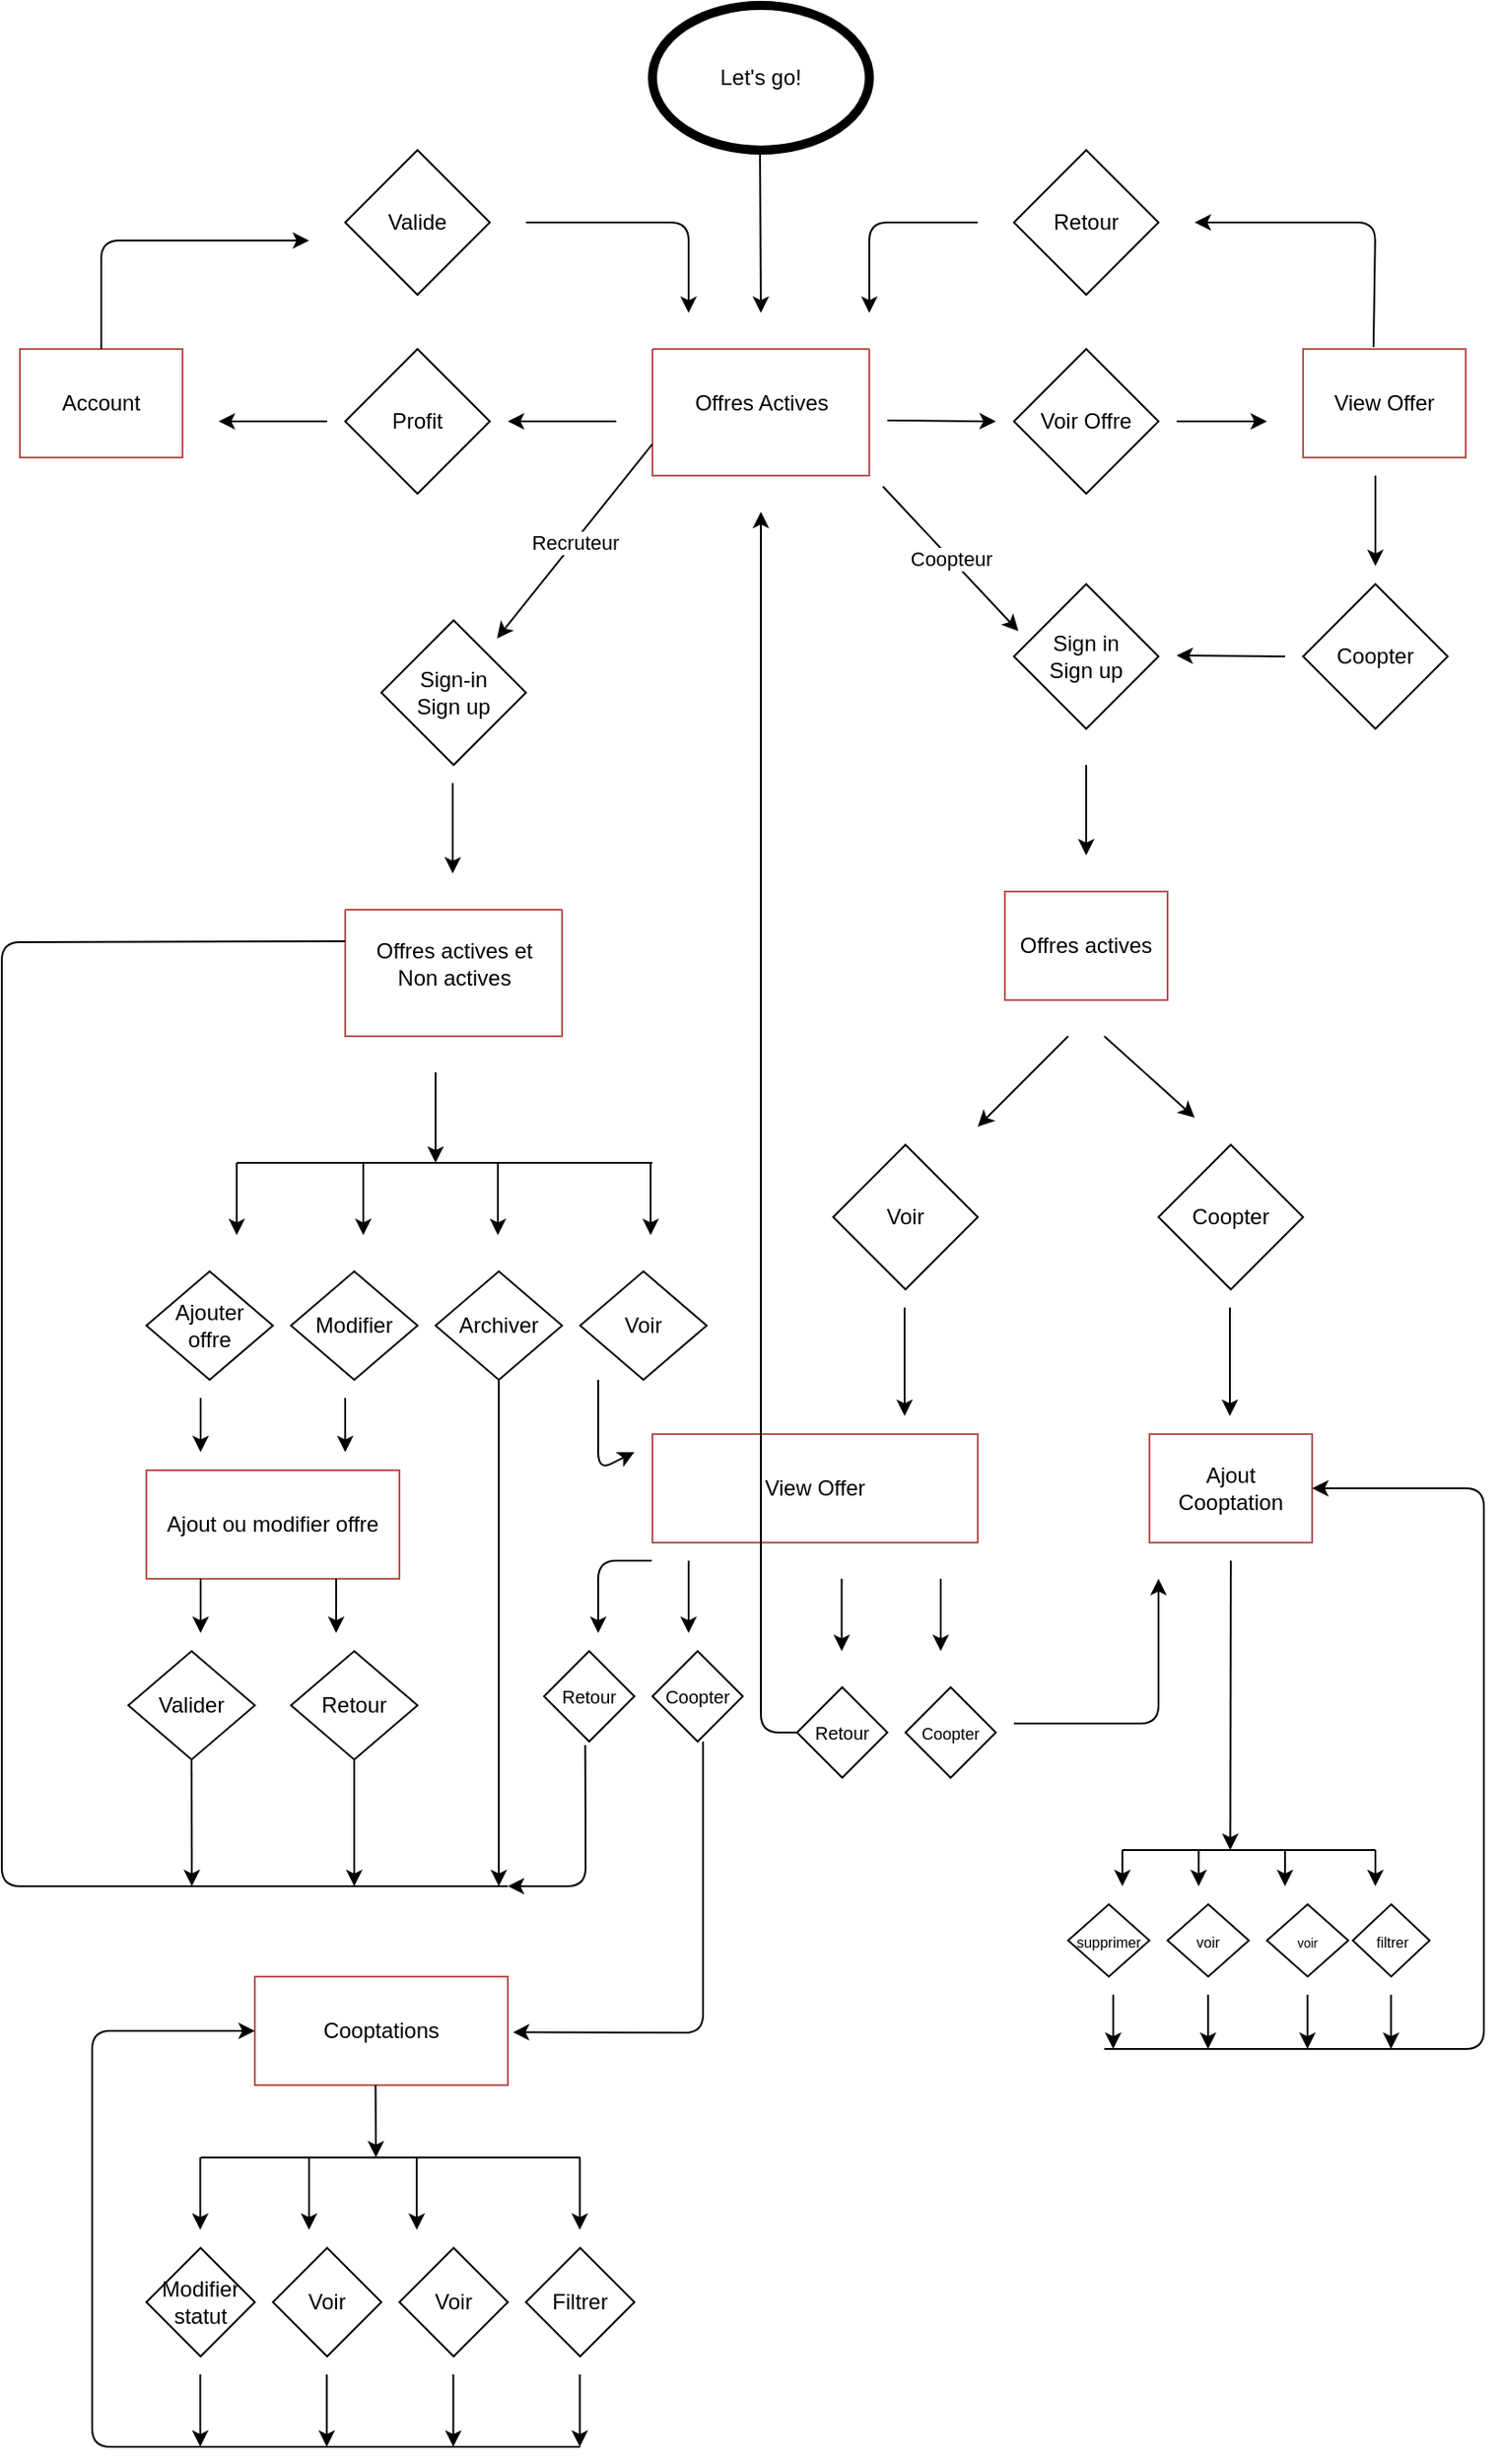 <mxfile version="14.7.4" type="github">
  <diagram name="Page-1" id="c7558073-3199-34d8-9f00-42111426c3f3">
    <mxGraphModel dx="1186" dy="536" grid="0" gridSize="10" guides="1" tooltips="1" connect="1" arrows="1" fold="1" page="0" pageScale="1" pageWidth="826" pageHeight="1169" background="none" math="0" shadow="0">
      <root>
        <mxCell id="0" />
        <mxCell id="1" parent="0" />
        <mxCell id="vt4hqVxNCYeQsPuiLrIM-98" value="Let&#39;s go!" style="ellipse;whiteSpace=wrap;html=1;strokeWidth=5;" parent="1" vertex="1">
          <mxGeometry x="360" y="50" width="120" height="80" as="geometry" />
        </mxCell>
        <mxCell id="vt4hqVxNCYeQsPuiLrIM-99" value="" style="endArrow=classic;html=1;" parent="1" edge="1">
          <mxGeometry width="50" height="50" relative="1" as="geometry">
            <mxPoint x="419.5" y="130" as="sourcePoint" />
            <mxPoint x="420" y="220" as="targetPoint" />
          </mxGeometry>
        </mxCell>
        <mxCell id="vt4hqVxNCYeQsPuiLrIM-100" value="" style="swimlane;startSize=0;fillColor=#f8cecc;strokeColor=#b85450;" parent="1" vertex="1">
          <mxGeometry x="360" y="240" width="120" height="70" as="geometry" />
        </mxCell>
        <mxCell id="vt4hqVxNCYeQsPuiLrIM-101" value="Offres Actives&lt;br&gt;" style="text;html=1;align=center;verticalAlign=middle;resizable=0;points=[];autosize=1;strokeColor=none;" parent="vt4hqVxNCYeQsPuiLrIM-100" vertex="1">
          <mxGeometry x="15" y="20" width="90" height="20" as="geometry" />
        </mxCell>
        <mxCell id="vt4hqVxNCYeQsPuiLrIM-102" value="" style="endArrow=classic;html=1;" parent="1" edge="1">
          <mxGeometry width="50" height="50" relative="1" as="geometry">
            <mxPoint x="340" y="280" as="sourcePoint" />
            <mxPoint x="280" y="280" as="targetPoint" />
          </mxGeometry>
        </mxCell>
        <mxCell id="vt4hqVxNCYeQsPuiLrIM-103" value="Profit" style="rhombus;whiteSpace=wrap;html=1;" parent="1" vertex="1">
          <mxGeometry x="190" y="240" width="80" height="80" as="geometry" />
        </mxCell>
        <mxCell id="vt4hqVxNCYeQsPuiLrIM-104" value="" style="endArrow=classic;html=1;" parent="1" edge="1">
          <mxGeometry width="50" height="50" relative="1" as="geometry">
            <mxPoint x="180" y="280" as="sourcePoint" />
            <mxPoint x="120" y="280" as="targetPoint" />
          </mxGeometry>
        </mxCell>
        <mxCell id="vt4hqVxNCYeQsPuiLrIM-107" value="Account" style="rounded=0;whiteSpace=wrap;html=1;strokeColor=#b85450;fillColor=none;" parent="1" vertex="1">
          <mxGeometry x="10" y="240" width="90" height="60" as="geometry" />
        </mxCell>
        <mxCell id="vt4hqVxNCYeQsPuiLrIM-108" value="" style="endArrow=classic;html=1;exitX=0.5;exitY=0;exitDx=0;exitDy=0;" parent="1" source="vt4hqVxNCYeQsPuiLrIM-107" edge="1">
          <mxGeometry width="50" height="50" relative="1" as="geometry">
            <mxPoint x="15" y="160" as="sourcePoint" />
            <mxPoint x="170" y="180" as="targetPoint" />
            <Array as="points">
              <mxPoint x="55" y="180" />
            </Array>
          </mxGeometry>
        </mxCell>
        <mxCell id="vt4hqVxNCYeQsPuiLrIM-109" value="Valide" style="rhombus;whiteSpace=wrap;html=1;" parent="1" vertex="1">
          <mxGeometry x="190" y="130" width="80" height="80" as="geometry" />
        </mxCell>
        <mxCell id="vt4hqVxNCYeQsPuiLrIM-111" value="" style="endArrow=classic;html=1;" parent="1" edge="1">
          <mxGeometry width="50" height="50" relative="1" as="geometry">
            <mxPoint x="290" y="170" as="sourcePoint" />
            <mxPoint x="380" y="220" as="targetPoint" />
            <Array as="points">
              <mxPoint x="380" y="170" />
            </Array>
          </mxGeometry>
        </mxCell>
        <mxCell id="vt4hqVxNCYeQsPuiLrIM-112" value="" style="endArrow=classic;html=1;" parent="1" edge="1">
          <mxGeometry width="50" height="50" relative="1" as="geometry">
            <mxPoint x="490" y="279.5" as="sourcePoint" />
            <mxPoint x="550" y="280" as="targetPoint" />
          </mxGeometry>
        </mxCell>
        <mxCell id="vt4hqVxNCYeQsPuiLrIM-113" value="Voir Offre" style="rhombus;whiteSpace=wrap;html=1;" parent="1" vertex="1">
          <mxGeometry x="560" y="240" width="80" height="80" as="geometry" />
        </mxCell>
        <mxCell id="vt4hqVxNCYeQsPuiLrIM-114" value="" style="endArrow=classic;html=1;" parent="1" edge="1">
          <mxGeometry width="50" height="50" relative="1" as="geometry">
            <mxPoint x="650" y="280" as="sourcePoint" />
            <mxPoint x="700" y="280" as="targetPoint" />
          </mxGeometry>
        </mxCell>
        <mxCell id="vt4hqVxNCYeQsPuiLrIM-117" value="View Offer" style="rounded=0;whiteSpace=wrap;html=1;strokeColor=#b85450;fillColor=none;" parent="1" vertex="1">
          <mxGeometry x="720" y="240" width="90" height="60" as="geometry" />
        </mxCell>
        <mxCell id="vt4hqVxNCYeQsPuiLrIM-118" value="" style="endArrow=classic;html=1;exitX=0.433;exitY=-0.017;exitDx=0;exitDy=0;exitPerimeter=0;" parent="1" source="vt4hqVxNCYeQsPuiLrIM-117" edge="1">
          <mxGeometry width="50" height="50" relative="1" as="geometry">
            <mxPoint x="760" y="230" as="sourcePoint" />
            <mxPoint x="660" y="170" as="targetPoint" />
            <Array as="points">
              <mxPoint x="760" y="170" />
            </Array>
          </mxGeometry>
        </mxCell>
        <mxCell id="vt4hqVxNCYeQsPuiLrIM-119" value="Retour" style="rhombus;whiteSpace=wrap;html=1;" parent="1" vertex="1">
          <mxGeometry x="560" y="130" width="80" height="80" as="geometry" />
        </mxCell>
        <mxCell id="vt4hqVxNCYeQsPuiLrIM-120" value="" style="endArrow=classic;html=1;" parent="1" edge="1">
          <mxGeometry width="50" height="50" relative="1" as="geometry">
            <mxPoint x="540" y="170" as="sourcePoint" />
            <mxPoint x="480" y="220" as="targetPoint" />
            <Array as="points">
              <mxPoint x="480" y="170" />
            </Array>
          </mxGeometry>
        </mxCell>
        <mxCell id="vt4hqVxNCYeQsPuiLrIM-123" value="" style="endArrow=classic;html=1;" parent="1" edge="1">
          <mxGeometry width="50" height="50" relative="1" as="geometry">
            <mxPoint x="760" y="310" as="sourcePoint" />
            <mxPoint x="760" y="360" as="targetPoint" />
          </mxGeometry>
        </mxCell>
        <mxCell id="vt4hqVxNCYeQsPuiLrIM-124" value="Coopter" style="rhombus;whiteSpace=wrap;html=1;" parent="1" vertex="1">
          <mxGeometry x="720" y="370" width="80" height="80" as="geometry" />
        </mxCell>
        <mxCell id="vt4hqVxNCYeQsPuiLrIM-126" value="" style="endArrow=classic;html=1;" parent="1" edge="1">
          <mxGeometry width="50" height="50" relative="1" as="geometry">
            <mxPoint x="710" y="410" as="sourcePoint" />
            <mxPoint x="650" y="409.5" as="targetPoint" />
          </mxGeometry>
        </mxCell>
        <mxCell id="vt4hqVxNCYeQsPuiLrIM-127" value="Sign in&lt;br&gt;Sign up" style="rhombus;whiteSpace=wrap;html=1;" parent="1" vertex="1">
          <mxGeometry x="560" y="370" width="80" height="80" as="geometry" />
        </mxCell>
        <mxCell id="vt4hqVxNCYeQsPuiLrIM-134" value="Sign-in&lt;br&gt;Sign up" style="rhombus;whiteSpace=wrap;html=1;" parent="1" vertex="1">
          <mxGeometry x="210" y="390" width="80" height="80" as="geometry" />
        </mxCell>
        <mxCell id="vt4hqVxNCYeQsPuiLrIM-135" value="" style="endArrow=classic;html=1;" parent="1" edge="1">
          <mxGeometry width="50" height="50" relative="1" as="geometry">
            <mxPoint x="600" y="470" as="sourcePoint" />
            <mxPoint x="600" y="520" as="targetPoint" />
          </mxGeometry>
        </mxCell>
        <mxCell id="vt4hqVxNCYeQsPuiLrIM-136" value="Offres actives" style="rounded=0;whiteSpace=wrap;html=1;strokeColor=#b85450;fillColor=none;" parent="1" vertex="1">
          <mxGeometry x="555" y="540" width="90" height="60" as="geometry" />
        </mxCell>
        <mxCell id="vt4hqVxNCYeQsPuiLrIM-139" value="" style="endArrow=classic;html=1;" parent="1" edge="1">
          <mxGeometry width="50" height="50" relative="1" as="geometry">
            <mxPoint x="590" y="620" as="sourcePoint" />
            <mxPoint x="540" y="670" as="targetPoint" />
          </mxGeometry>
        </mxCell>
        <mxCell id="vt4hqVxNCYeQsPuiLrIM-140" value="" style="endArrow=classic;html=1;" parent="1" edge="1">
          <mxGeometry width="50" height="50" relative="1" as="geometry">
            <mxPoint x="610" y="620" as="sourcePoint" />
            <mxPoint x="660" y="665" as="targetPoint" />
          </mxGeometry>
        </mxCell>
        <mxCell id="vt4hqVxNCYeQsPuiLrIM-141" value="Voir" style="rhombus;whiteSpace=wrap;html=1;" parent="1" vertex="1">
          <mxGeometry x="460" y="680" width="80" height="80" as="geometry" />
        </mxCell>
        <mxCell id="vt4hqVxNCYeQsPuiLrIM-142" value="Coopter" style="rhombus;whiteSpace=wrap;html=1;" parent="1" vertex="1">
          <mxGeometry x="640" y="680" width="80" height="80" as="geometry" />
        </mxCell>
        <mxCell id="vt4hqVxNCYeQsPuiLrIM-143" value="Ajout Cooptation" style="rounded=0;whiteSpace=wrap;html=1;strokeColor=#b85450;fillColor=none;" parent="1" vertex="1">
          <mxGeometry x="635" y="840" width="90" height="60" as="geometry" />
        </mxCell>
        <mxCell id="vt4hqVxNCYeQsPuiLrIM-144" value="" style="endArrow=classic;html=1;" parent="1" edge="1">
          <mxGeometry width="50" height="50" relative="1" as="geometry">
            <mxPoint x="679.5" y="770" as="sourcePoint" />
            <mxPoint x="679.5" y="830" as="targetPoint" />
          </mxGeometry>
        </mxCell>
        <mxCell id="vt4hqVxNCYeQsPuiLrIM-145" value="" style="endArrow=classic;html=1;" parent="1" edge="1">
          <mxGeometry width="50" height="50" relative="1" as="geometry">
            <mxPoint x="499.5" y="770" as="sourcePoint" />
            <mxPoint x="499.5" y="830" as="targetPoint" />
          </mxGeometry>
        </mxCell>
        <mxCell id="vt4hqVxNCYeQsPuiLrIM-147" value="View Offer" style="rounded=0;whiteSpace=wrap;html=1;strokeColor=#b85450;fillColor=none;" parent="1" vertex="1">
          <mxGeometry x="360" y="840" width="180" height="60" as="geometry" />
        </mxCell>
        <mxCell id="vt4hqVxNCYeQsPuiLrIM-148" value="" style="endArrow=classic;html=1;" parent="1" edge="1">
          <mxGeometry width="50" height="50" relative="1" as="geometry">
            <mxPoint x="519.5" y="920" as="sourcePoint" />
            <mxPoint x="519.5" y="960" as="targetPoint" />
          </mxGeometry>
        </mxCell>
        <mxCell id="vt4hqVxNCYeQsPuiLrIM-149" value="" style="endArrow=classic;html=1;" parent="1" edge="1">
          <mxGeometry width="50" height="50" relative="1" as="geometry">
            <mxPoint x="464.71" y="920" as="sourcePoint" />
            <mxPoint x="464.71" y="960" as="targetPoint" />
          </mxGeometry>
        </mxCell>
        <mxCell id="vt4hqVxNCYeQsPuiLrIM-150" value="&lt;font style=&quot;font-size: 9px&quot;&gt;Coopter&lt;/font&gt;" style="rhombus;whiteSpace=wrap;html=1;" parent="1" vertex="1">
          <mxGeometry x="500" y="980" width="50" height="50" as="geometry" />
        </mxCell>
        <mxCell id="vt4hqVxNCYeQsPuiLrIM-151" value="&lt;font style=&quot;font-size: 10px&quot;&gt;Retour&lt;/font&gt;" style="rhombus;whiteSpace=wrap;html=1;" parent="1" vertex="1">
          <mxGeometry x="440" y="980" width="50" height="50" as="geometry" />
        </mxCell>
        <mxCell id="vt4hqVxNCYeQsPuiLrIM-153" value="" style="endArrow=classic;html=1;" parent="1" edge="1">
          <mxGeometry width="50" height="50" relative="1" as="geometry">
            <mxPoint x="560" y="1000" as="sourcePoint" />
            <mxPoint x="640" y="920" as="targetPoint" />
            <Array as="points">
              <mxPoint x="640" y="1000" />
            </Array>
          </mxGeometry>
        </mxCell>
        <mxCell id="vt4hqVxNCYeQsPuiLrIM-154" value="" style="endArrow=classic;html=1;" parent="1" edge="1">
          <mxGeometry width="50" height="50" relative="1" as="geometry">
            <mxPoint x="680" y="910" as="sourcePoint" />
            <mxPoint x="679.71" y="1070" as="targetPoint" />
          </mxGeometry>
        </mxCell>
        <mxCell id="vt4hqVxNCYeQsPuiLrIM-155" value="" style="endArrow=none;html=1;" parent="1" edge="1">
          <mxGeometry width="50" height="50" relative="1" as="geometry">
            <mxPoint x="620" y="1070" as="sourcePoint" />
            <mxPoint x="760" y="1070" as="targetPoint" />
          </mxGeometry>
        </mxCell>
        <mxCell id="vt4hqVxNCYeQsPuiLrIM-156" value="" style="endArrow=classic;html=1;" parent="1" edge="1">
          <mxGeometry width="50" height="50" relative="1" as="geometry">
            <mxPoint x="760" y="1070" as="sourcePoint" />
            <mxPoint x="760" y="1090" as="targetPoint" />
          </mxGeometry>
        </mxCell>
        <mxCell id="vt4hqVxNCYeQsPuiLrIM-157" value="" style="endArrow=classic;html=1;" parent="1" edge="1">
          <mxGeometry width="50" height="50" relative="1" as="geometry">
            <mxPoint x="710.0" y="1070" as="sourcePoint" />
            <mxPoint x="710.0" y="1090" as="targetPoint" />
          </mxGeometry>
        </mxCell>
        <mxCell id="vt4hqVxNCYeQsPuiLrIM-158" value="" style="endArrow=classic;html=1;" parent="1" edge="1">
          <mxGeometry width="50" height="50" relative="1" as="geometry">
            <mxPoint x="662.21" y="1070" as="sourcePoint" />
            <mxPoint x="662.21" y="1090" as="targetPoint" />
          </mxGeometry>
        </mxCell>
        <mxCell id="vt4hqVxNCYeQsPuiLrIM-159" value="" style="endArrow=classic;html=1;" parent="1" edge="1">
          <mxGeometry width="50" height="50" relative="1" as="geometry">
            <mxPoint x="620.0" y="1070" as="sourcePoint" />
            <mxPoint x="620.0" y="1090" as="targetPoint" />
          </mxGeometry>
        </mxCell>
        <mxCell id="vt4hqVxNCYeQsPuiLrIM-160" value="&lt;font style=&quot;font-size: 8px&quot;&gt;filtrer&lt;/font&gt;" style="rhombus;whiteSpace=wrap;html=1;" parent="1" vertex="1">
          <mxGeometry x="747.5" y="1100" width="42.5" height="40" as="geometry" />
        </mxCell>
        <mxCell id="vt4hqVxNCYeQsPuiLrIM-162" value="&lt;font style=&quot;font-size: 7px&quot;&gt;voir&lt;/font&gt;" style="rhombus;whiteSpace=wrap;html=1;" parent="1" vertex="1">
          <mxGeometry x="700" y="1100" width="45" height="40" as="geometry" />
        </mxCell>
        <mxCell id="vt4hqVxNCYeQsPuiLrIM-163" value="&lt;span style=&quot;font-size: 8px&quot;&gt;voir&lt;/span&gt;" style="rhombus;whiteSpace=wrap;html=1;" parent="1" vertex="1">
          <mxGeometry x="645" y="1100" width="45" height="40" as="geometry" />
        </mxCell>
        <mxCell id="vt4hqVxNCYeQsPuiLrIM-164" value="&lt;span style=&quot;font-size: 8px&quot;&gt;supprimer&lt;/span&gt;" style="rhombus;whiteSpace=wrap;html=1;" parent="1" vertex="1">
          <mxGeometry x="590" y="1100" width="45" height="40" as="geometry" />
        </mxCell>
        <mxCell id="vt4hqVxNCYeQsPuiLrIM-166" value="" style="endArrow=classic;html=1;exitX=0;exitY=0.5;exitDx=0;exitDy=0;" parent="1" source="vt4hqVxNCYeQsPuiLrIM-151" edge="1">
          <mxGeometry width="50" height="50" relative="1" as="geometry">
            <mxPoint x="250" y="870" as="sourcePoint" />
            <mxPoint x="420" y="330" as="targetPoint" />
            <Array as="points">
              <mxPoint x="420" y="1005" />
            </Array>
          </mxGeometry>
        </mxCell>
        <mxCell id="vt4hqVxNCYeQsPuiLrIM-170" value="" style="endArrow=classic;html=1;" parent="1" edge="1">
          <mxGeometry relative="1" as="geometry">
            <mxPoint x="487.5" y="316" as="sourcePoint" />
            <mxPoint x="562.5" y="396" as="targetPoint" />
          </mxGeometry>
        </mxCell>
        <mxCell id="vt4hqVxNCYeQsPuiLrIM-171" value="Coopteur" style="edgeLabel;resizable=0;html=1;align=center;verticalAlign=middle;" parent="vt4hqVxNCYeQsPuiLrIM-170" connectable="0" vertex="1">
          <mxGeometry relative="1" as="geometry" />
        </mxCell>
        <mxCell id="vt4hqVxNCYeQsPuiLrIM-172" value="" style="endArrow=classic;html=1;exitX=0;exitY=0.75;exitDx=0;exitDy=0;" parent="1" source="vt4hqVxNCYeQsPuiLrIM-100" edge="1">
          <mxGeometry relative="1" as="geometry">
            <mxPoint x="340" y="320" as="sourcePoint" />
            <mxPoint x="274" y="400" as="targetPoint" />
          </mxGeometry>
        </mxCell>
        <mxCell id="vt4hqVxNCYeQsPuiLrIM-173" value="Recruteur" style="edgeLabel;resizable=0;html=1;align=center;verticalAlign=middle;" parent="vt4hqVxNCYeQsPuiLrIM-172" connectable="0" vertex="1">
          <mxGeometry relative="1" as="geometry" />
        </mxCell>
        <mxCell id="vt4hqVxNCYeQsPuiLrIM-174" value="" style="endArrow=classic;html=1;" parent="1" edge="1">
          <mxGeometry width="50" height="50" relative="1" as="geometry">
            <mxPoint x="249.5" y="480" as="sourcePoint" />
            <mxPoint x="249.5" y="530" as="targetPoint" />
          </mxGeometry>
        </mxCell>
        <mxCell id="vt4hqVxNCYeQsPuiLrIM-176" value="" style="swimlane;startSize=0;fillColor=#f8cecc;strokeColor=#b85450;" parent="1" vertex="1">
          <mxGeometry x="190" y="550" width="120" height="70" as="geometry" />
        </mxCell>
        <mxCell id="vt4hqVxNCYeQsPuiLrIM-177" value="Offres actives et&lt;br&gt;Non actives" style="text;html=1;align=center;verticalAlign=middle;resizable=0;points=[];autosize=1;strokeColor=none;" parent="vt4hqVxNCYeQsPuiLrIM-176" vertex="1">
          <mxGeometry x="10" y="15" width="100" height="30" as="geometry" />
        </mxCell>
        <mxCell id="vt4hqVxNCYeQsPuiLrIM-179" value="" style="endArrow=classic;html=1;" parent="1" edge="1">
          <mxGeometry width="50" height="50" relative="1" as="geometry">
            <mxPoint x="240" y="640" as="sourcePoint" />
            <mxPoint x="240" y="690" as="targetPoint" />
          </mxGeometry>
        </mxCell>
        <mxCell id="vt4hqVxNCYeQsPuiLrIM-180" value="" style="endArrow=none;html=1;" parent="1" edge="1">
          <mxGeometry width="50" height="50" relative="1" as="geometry">
            <mxPoint x="130" y="690" as="sourcePoint" />
            <mxPoint x="360" y="690" as="targetPoint" />
          </mxGeometry>
        </mxCell>
        <mxCell id="vt4hqVxNCYeQsPuiLrIM-181" value="" style="endArrow=classic;html=1;" parent="1" edge="1">
          <mxGeometry width="50" height="50" relative="1" as="geometry">
            <mxPoint x="130" y="690" as="sourcePoint" />
            <mxPoint x="130" y="730" as="targetPoint" />
          </mxGeometry>
        </mxCell>
        <mxCell id="vt4hqVxNCYeQsPuiLrIM-182" value="" style="endArrow=classic;html=1;" parent="1" edge="1">
          <mxGeometry width="50" height="50" relative="1" as="geometry">
            <mxPoint x="200" y="690" as="sourcePoint" />
            <mxPoint x="200" y="730" as="targetPoint" />
          </mxGeometry>
        </mxCell>
        <mxCell id="vt4hqVxNCYeQsPuiLrIM-183" value="" style="endArrow=classic;html=1;" parent="1" edge="1">
          <mxGeometry width="50" height="50" relative="1" as="geometry">
            <mxPoint x="274.5" y="690" as="sourcePoint" />
            <mxPoint x="274.5" y="730" as="targetPoint" />
          </mxGeometry>
        </mxCell>
        <mxCell id="vt4hqVxNCYeQsPuiLrIM-184" value="" style="endArrow=classic;html=1;" parent="1" edge="1">
          <mxGeometry width="50" height="50" relative="1" as="geometry">
            <mxPoint x="359" y="690" as="sourcePoint" />
            <mxPoint x="359" y="730" as="targetPoint" />
          </mxGeometry>
        </mxCell>
        <mxCell id="vt4hqVxNCYeQsPuiLrIM-187" value="Ajouter &lt;br&gt;offre" style="rhombus;whiteSpace=wrap;html=1;strokeWidth=1;fillColor=none;" parent="1" vertex="1">
          <mxGeometry x="80" y="750" width="70" height="60" as="geometry" />
        </mxCell>
        <mxCell id="vt4hqVxNCYeQsPuiLrIM-188" value="Modifier" style="rhombus;whiteSpace=wrap;html=1;strokeWidth=1;fillColor=none;" parent="1" vertex="1">
          <mxGeometry x="160" y="750" width="70" height="60" as="geometry" />
        </mxCell>
        <mxCell id="vt4hqVxNCYeQsPuiLrIM-189" value="Archiver" style="rhombus;whiteSpace=wrap;html=1;strokeWidth=1;fillColor=none;" parent="1" vertex="1">
          <mxGeometry x="240" y="750" width="70" height="60" as="geometry" />
        </mxCell>
        <mxCell id="vt4hqVxNCYeQsPuiLrIM-190" value="Voir" style="rhombus;whiteSpace=wrap;html=1;strokeWidth=1;fillColor=none;" parent="1" vertex="1">
          <mxGeometry x="320" y="750" width="70" height="60" as="geometry" />
        </mxCell>
        <mxCell id="vt4hqVxNCYeQsPuiLrIM-192" value="" style="endArrow=classic;html=1;" parent="1" edge="1">
          <mxGeometry width="50" height="50" relative="1" as="geometry">
            <mxPoint x="330" y="810" as="sourcePoint" />
            <mxPoint x="350" y="850" as="targetPoint" />
            <Array as="points">
              <mxPoint x="330" y="860" />
            </Array>
          </mxGeometry>
        </mxCell>
        <mxCell id="vt4hqVxNCYeQsPuiLrIM-193" value="Ajout ou modifier offre" style="rounded=0;whiteSpace=wrap;html=1;strokeWidth=1;strokeColor=#b85450;fillColor=none;" parent="1" vertex="1">
          <mxGeometry x="80" y="860" width="140" height="60" as="geometry" />
        </mxCell>
        <mxCell id="vt4hqVxNCYeQsPuiLrIM-194" value="" style="endArrow=classic;html=1;" parent="1" edge="1">
          <mxGeometry width="50" height="50" relative="1" as="geometry">
            <mxPoint x="110" y="820" as="sourcePoint" />
            <mxPoint x="110" y="850" as="targetPoint" />
          </mxGeometry>
        </mxCell>
        <mxCell id="vt4hqVxNCYeQsPuiLrIM-195" value="" style="endArrow=classic;html=1;" parent="1" edge="1">
          <mxGeometry width="50" height="50" relative="1" as="geometry">
            <mxPoint x="190" y="820" as="sourcePoint" />
            <mxPoint x="190" y="850" as="targetPoint" />
          </mxGeometry>
        </mxCell>
        <mxCell id="vt4hqVxNCYeQsPuiLrIM-198" value="" style="endArrow=classic;html=1;" parent="1" edge="1">
          <mxGeometry width="50" height="50" relative="1" as="geometry">
            <mxPoint x="110" y="920" as="sourcePoint" />
            <mxPoint x="110" y="950" as="targetPoint" />
            <Array as="points" />
          </mxGeometry>
        </mxCell>
        <mxCell id="vt4hqVxNCYeQsPuiLrIM-199" value="" style="endArrow=classic;html=1;exitX=0.75;exitY=1;exitDx=0;exitDy=0;" parent="1" source="vt4hqVxNCYeQsPuiLrIM-193" edge="1">
          <mxGeometry width="50" height="50" relative="1" as="geometry">
            <mxPoint x="110" y="930" as="sourcePoint" />
            <mxPoint x="185" y="950" as="targetPoint" />
            <Array as="points">
              <mxPoint x="185" y="950" />
            </Array>
          </mxGeometry>
        </mxCell>
        <mxCell id="vt4hqVxNCYeQsPuiLrIM-200" value="Valider" style="rhombus;whiteSpace=wrap;html=1;strokeWidth=1;fillColor=none;" parent="1" vertex="1">
          <mxGeometry x="70" y="960" width="70" height="60" as="geometry" />
        </mxCell>
        <mxCell id="vt4hqVxNCYeQsPuiLrIM-201" value="Retour" style="rhombus;whiteSpace=wrap;html=1;strokeWidth=1;fillColor=none;" parent="1" vertex="1">
          <mxGeometry x="160" y="960" width="70" height="60" as="geometry" />
        </mxCell>
        <mxCell id="vt4hqVxNCYeQsPuiLrIM-202" value="" style="endArrow=classic;html=1;exitX=0.5;exitY=1;exitDx=0;exitDy=0;" parent="1" source="vt4hqVxNCYeQsPuiLrIM-189" edge="1">
          <mxGeometry width="50" height="50" relative="1" as="geometry">
            <mxPoint x="274.5" y="860" as="sourcePoint" />
            <mxPoint x="275" y="1090" as="targetPoint" />
          </mxGeometry>
        </mxCell>
        <mxCell id="vt4hqVxNCYeQsPuiLrIM-204" value="" style="endArrow=classic;html=1;exitX=0.5;exitY=1;exitDx=0;exitDy=0;" parent="1" source="vt4hqVxNCYeQsPuiLrIM-200" edge="1">
          <mxGeometry width="50" height="50" relative="1" as="geometry">
            <mxPoint x="104.66" y="1040" as="sourcePoint" />
            <mxPoint x="105.16" y="1090" as="targetPoint" />
          </mxGeometry>
        </mxCell>
        <mxCell id="vt4hqVxNCYeQsPuiLrIM-206" value="" style="endArrow=classic;html=1;exitX=0.5;exitY=1;exitDx=0;exitDy=0;" parent="1" source="vt4hqVxNCYeQsPuiLrIM-201" edge="1">
          <mxGeometry width="50" height="50" relative="1" as="geometry">
            <mxPoint x="194.5" y="1040" as="sourcePoint" />
            <mxPoint x="195" y="1090" as="targetPoint" />
          </mxGeometry>
        </mxCell>
        <mxCell id="vt4hqVxNCYeQsPuiLrIM-207" value="" style="endArrow=none;html=1;exitX=0;exitY=0.25;exitDx=0;exitDy=0;" parent="1" source="vt4hqVxNCYeQsPuiLrIM-176" edge="1">
          <mxGeometry width="50" height="50" relative="1" as="geometry">
            <mxPoint y="408" as="sourcePoint" />
            <mxPoint x="280" y="1090" as="targetPoint" />
            <Array as="points">
              <mxPoint y="568" />
              <mxPoint y="1090" />
            </Array>
          </mxGeometry>
        </mxCell>
        <mxCell id="vt4hqVxNCYeQsPuiLrIM-214" value="" style="endArrow=classic;html=1;" parent="1" edge="1">
          <mxGeometry width="50" height="50" relative="1" as="geometry">
            <mxPoint x="614.92" y="1150" as="sourcePoint" />
            <mxPoint x="614.92" y="1180" as="targetPoint" />
          </mxGeometry>
        </mxCell>
        <mxCell id="vt4hqVxNCYeQsPuiLrIM-215" value="" style="endArrow=classic;html=1;" parent="1" edge="1">
          <mxGeometry width="50" height="50" relative="1" as="geometry">
            <mxPoint x="667.42" y="1150" as="sourcePoint" />
            <mxPoint x="667.42" y="1180" as="targetPoint" />
          </mxGeometry>
        </mxCell>
        <mxCell id="vt4hqVxNCYeQsPuiLrIM-216" value="" style="endArrow=classic;html=1;" parent="1" edge="1">
          <mxGeometry width="50" height="50" relative="1" as="geometry">
            <mxPoint x="722.42" y="1150" as="sourcePoint" />
            <mxPoint x="722.42" y="1180" as="targetPoint" />
          </mxGeometry>
        </mxCell>
        <mxCell id="vt4hqVxNCYeQsPuiLrIM-217" value="" style="endArrow=classic;html=1;" parent="1" edge="1">
          <mxGeometry width="50" height="50" relative="1" as="geometry">
            <mxPoint x="768.67" y="1150" as="sourcePoint" />
            <mxPoint x="768.67" y="1180" as="targetPoint" />
          </mxGeometry>
        </mxCell>
        <mxCell id="vt4hqVxNCYeQsPuiLrIM-224" value="" style="endArrow=classic;html=1;" parent="1" edge="1">
          <mxGeometry width="50" height="50" relative="1" as="geometry">
            <mxPoint x="359.6" y="910" as="sourcePoint" />
            <mxPoint x="330" y="950" as="targetPoint" />
            <Array as="points">
              <mxPoint x="330" y="910" />
            </Array>
          </mxGeometry>
        </mxCell>
        <mxCell id="vt4hqVxNCYeQsPuiLrIM-225" value="" style="endArrow=classic;html=1;" parent="1" edge="1">
          <mxGeometry width="50" height="50" relative="1" as="geometry">
            <mxPoint x="380" y="910" as="sourcePoint" />
            <mxPoint x="380" y="950" as="targetPoint" />
          </mxGeometry>
        </mxCell>
        <mxCell id="vt4hqVxNCYeQsPuiLrIM-226" value="&lt;font style=&quot;font-size: 10px&quot;&gt;Retour&lt;/font&gt;" style="rhombus;whiteSpace=wrap;html=1;" parent="1" vertex="1">
          <mxGeometry x="300" y="960" width="50" height="50" as="geometry" />
        </mxCell>
        <mxCell id="vt4hqVxNCYeQsPuiLrIM-227" value="&lt;span style=&quot;font-size: 10px&quot;&gt;Coopter&lt;/span&gt;" style="rhombus;whiteSpace=wrap;html=1;" parent="1" vertex="1">
          <mxGeometry x="360" y="960" width="50" height="50" as="geometry" />
        </mxCell>
        <mxCell id="vt4hqVxNCYeQsPuiLrIM-228" value="" style="endArrow=classic;html=1;exitX=0.456;exitY=1.04;exitDx=0;exitDy=0;exitPerimeter=0;" parent="1" source="vt4hqVxNCYeQsPuiLrIM-226" edge="1">
          <mxGeometry width="50" height="50" relative="1" as="geometry">
            <mxPoint x="330" y="1080" as="sourcePoint" />
            <mxPoint x="280" y="1090" as="targetPoint" />
            <Array as="points">
              <mxPoint x="323" y="1060" />
              <mxPoint x="323" y="1090" />
            </Array>
          </mxGeometry>
        </mxCell>
        <mxCell id="vt4hqVxNCYeQsPuiLrIM-229" value="Cooptations" style="rounded=0;whiteSpace=wrap;html=1;strokeWidth=1;strokeColor=#b85450;fillColor=none;" parent="1" vertex="1">
          <mxGeometry x="140" y="1140" width="140" height="60" as="geometry" />
        </mxCell>
        <mxCell id="vt4hqVxNCYeQsPuiLrIM-230" value="" style="endArrow=classic;html=1;entryX=1.02;entryY=0.513;entryDx=0;entryDy=0;entryPerimeter=0;" parent="1" target="vt4hqVxNCYeQsPuiLrIM-229" edge="1">
          <mxGeometry width="50" height="50" relative="1" as="geometry">
            <mxPoint x="388" y="1010" as="sourcePoint" />
            <mxPoint x="388" y="1110" as="targetPoint" />
            <Array as="points">
              <mxPoint x="388" y="1171" />
            </Array>
          </mxGeometry>
        </mxCell>
        <mxCell id="vt4hqVxNCYeQsPuiLrIM-231" value="" style="endArrow=classic;html=1;exitX=0.477;exitY=1;exitDx=0;exitDy=0;exitPerimeter=0;" parent="1" source="vt4hqVxNCYeQsPuiLrIM-229" edge="1">
          <mxGeometry width="50" height="50" relative="1" as="geometry">
            <mxPoint x="200" y="1210" as="sourcePoint" />
            <mxPoint x="207" y="1240" as="targetPoint" />
          </mxGeometry>
        </mxCell>
        <mxCell id="vt4hqVxNCYeQsPuiLrIM-232" value="" style="endArrow=none;html=1;" parent="1" edge="1">
          <mxGeometry width="50" height="50" relative="1" as="geometry">
            <mxPoint x="110" y="1240" as="sourcePoint" />
            <mxPoint x="320" y="1240" as="targetPoint" />
          </mxGeometry>
        </mxCell>
        <mxCell id="vt4hqVxNCYeQsPuiLrIM-233" value="" style="endArrow=classic;html=1;" parent="1" edge="1">
          <mxGeometry width="50" height="50" relative="1" as="geometry">
            <mxPoint x="109.8" y="1240" as="sourcePoint" />
            <mxPoint x="109.8" y="1280" as="targetPoint" />
          </mxGeometry>
        </mxCell>
        <mxCell id="vt4hqVxNCYeQsPuiLrIM-234" value="" style="endArrow=classic;html=1;" parent="1" edge="1">
          <mxGeometry width="50" height="50" relative="1" as="geometry">
            <mxPoint x="170" y="1240" as="sourcePoint" />
            <mxPoint x="170" y="1280" as="targetPoint" />
          </mxGeometry>
        </mxCell>
        <mxCell id="vt4hqVxNCYeQsPuiLrIM-235" value="" style="endArrow=classic;html=1;" parent="1" edge="1">
          <mxGeometry width="50" height="50" relative="1" as="geometry">
            <mxPoint x="229.6" y="1240" as="sourcePoint" />
            <mxPoint x="229.6" y="1280" as="targetPoint" />
          </mxGeometry>
        </mxCell>
        <mxCell id="vt4hqVxNCYeQsPuiLrIM-236" value="" style="endArrow=classic;html=1;" parent="1" edge="1">
          <mxGeometry width="50" height="50" relative="1" as="geometry">
            <mxPoint x="319.8" y="1240" as="sourcePoint" />
            <mxPoint x="319.8" y="1280" as="targetPoint" />
          </mxGeometry>
        </mxCell>
        <mxCell id="vt4hqVxNCYeQsPuiLrIM-237" value="Modifier&lt;br&gt;statut" style="rhombus;whiteSpace=wrap;html=1;strokeWidth=1;fillColor=none;" parent="1" vertex="1">
          <mxGeometry x="80" y="1290" width="60" height="60" as="geometry" />
        </mxCell>
        <mxCell id="vt4hqVxNCYeQsPuiLrIM-241" value="Voir" style="rhombus;whiteSpace=wrap;html=1;strokeWidth=1;fillColor=none;" parent="1" vertex="1">
          <mxGeometry x="150" y="1290" width="60" height="60" as="geometry" />
        </mxCell>
        <mxCell id="vt4hqVxNCYeQsPuiLrIM-242" value="Voir" style="rhombus;whiteSpace=wrap;html=1;strokeWidth=1;fillColor=none;" parent="1" vertex="1">
          <mxGeometry x="220" y="1290" width="60" height="60" as="geometry" />
        </mxCell>
        <mxCell id="vt4hqVxNCYeQsPuiLrIM-243" value="Filtrer" style="rhombus;whiteSpace=wrap;html=1;strokeWidth=1;fillColor=none;direction=south;" parent="1" vertex="1">
          <mxGeometry x="290" y="1290" width="60" height="60" as="geometry" />
        </mxCell>
        <mxCell id="vt4hqVxNCYeQsPuiLrIM-247" value="" style="endArrow=classic;html=1;" parent="1" edge="1">
          <mxGeometry width="50" height="50" relative="1" as="geometry">
            <mxPoint x="109.8" y="1360" as="sourcePoint" />
            <mxPoint x="109.8" y="1400" as="targetPoint" />
          </mxGeometry>
        </mxCell>
        <mxCell id="vt4hqVxNCYeQsPuiLrIM-248" value="" style="endArrow=classic;html=1;" parent="1" edge="1">
          <mxGeometry width="50" height="50" relative="1" as="geometry">
            <mxPoint x="179.8" y="1360" as="sourcePoint" />
            <mxPoint x="179.8" y="1400" as="targetPoint" />
          </mxGeometry>
        </mxCell>
        <mxCell id="vt4hqVxNCYeQsPuiLrIM-249" value="" style="endArrow=classic;html=1;" parent="1" edge="1">
          <mxGeometry width="50" height="50" relative="1" as="geometry">
            <mxPoint x="249.8" y="1360" as="sourcePoint" />
            <mxPoint x="249.8" y="1400" as="targetPoint" />
          </mxGeometry>
        </mxCell>
        <mxCell id="vt4hqVxNCYeQsPuiLrIM-250" value="" style="endArrow=classic;html=1;" parent="1" edge="1">
          <mxGeometry width="50" height="50" relative="1" as="geometry">
            <mxPoint x="319.8" y="1360" as="sourcePoint" />
            <mxPoint x="319.8" y="1400" as="targetPoint" />
          </mxGeometry>
        </mxCell>
        <mxCell id="vt4hqVxNCYeQsPuiLrIM-252" value="" style="endArrow=classic;html=1;entryX=0;entryY=0.5;entryDx=0;entryDy=0;" parent="1" target="vt4hqVxNCYeQsPuiLrIM-229" edge="1">
          <mxGeometry width="50" height="50" relative="1" as="geometry">
            <mxPoint x="320" y="1400" as="sourcePoint" />
            <mxPoint x="70" y="1178.4" as="targetPoint" />
            <Array as="points">
              <mxPoint x="50" y="1400" />
              <mxPoint x="50" y="1170" />
            </Array>
          </mxGeometry>
        </mxCell>
        <mxCell id="vt4hqVxNCYeQsPuiLrIM-253" value="" style="endArrow=classic;html=1;entryX=1;entryY=0.5;entryDx=0;entryDy=0;" parent="1" target="vt4hqVxNCYeQsPuiLrIM-143" edge="1">
          <mxGeometry width="50" height="50" relative="1" as="geometry">
            <mxPoint x="610" y="1180" as="sourcePoint" />
            <mxPoint x="820" y="748.667" as="targetPoint" />
            <Array as="points">
              <mxPoint x="820" y="1180" />
              <mxPoint x="820" y="870" />
            </Array>
          </mxGeometry>
        </mxCell>
      </root>
    </mxGraphModel>
  </diagram>
</mxfile>
